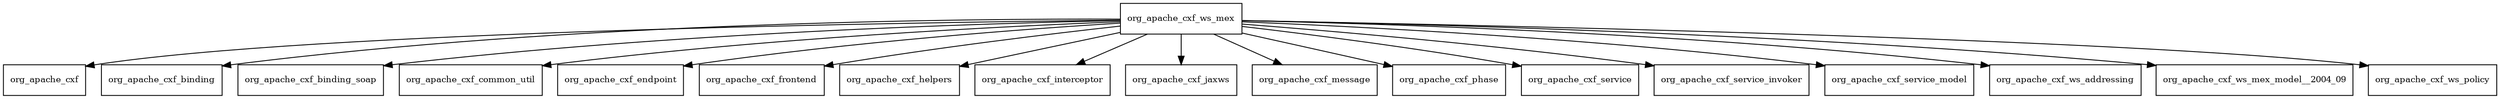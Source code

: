 digraph cxf_rt_ws_mex_2_7_11_redhat_3_package_dependencies {
  node [shape = box, fontsize=10.0];
  org_apache_cxf_ws_mex -> org_apache_cxf;
  org_apache_cxf_ws_mex -> org_apache_cxf_binding;
  org_apache_cxf_ws_mex -> org_apache_cxf_binding_soap;
  org_apache_cxf_ws_mex -> org_apache_cxf_common_util;
  org_apache_cxf_ws_mex -> org_apache_cxf_endpoint;
  org_apache_cxf_ws_mex -> org_apache_cxf_frontend;
  org_apache_cxf_ws_mex -> org_apache_cxf_helpers;
  org_apache_cxf_ws_mex -> org_apache_cxf_interceptor;
  org_apache_cxf_ws_mex -> org_apache_cxf_jaxws;
  org_apache_cxf_ws_mex -> org_apache_cxf_message;
  org_apache_cxf_ws_mex -> org_apache_cxf_phase;
  org_apache_cxf_ws_mex -> org_apache_cxf_service;
  org_apache_cxf_ws_mex -> org_apache_cxf_service_invoker;
  org_apache_cxf_ws_mex -> org_apache_cxf_service_model;
  org_apache_cxf_ws_mex -> org_apache_cxf_ws_addressing;
  org_apache_cxf_ws_mex -> org_apache_cxf_ws_mex_model__2004_09;
  org_apache_cxf_ws_mex -> org_apache_cxf_ws_policy;
}
